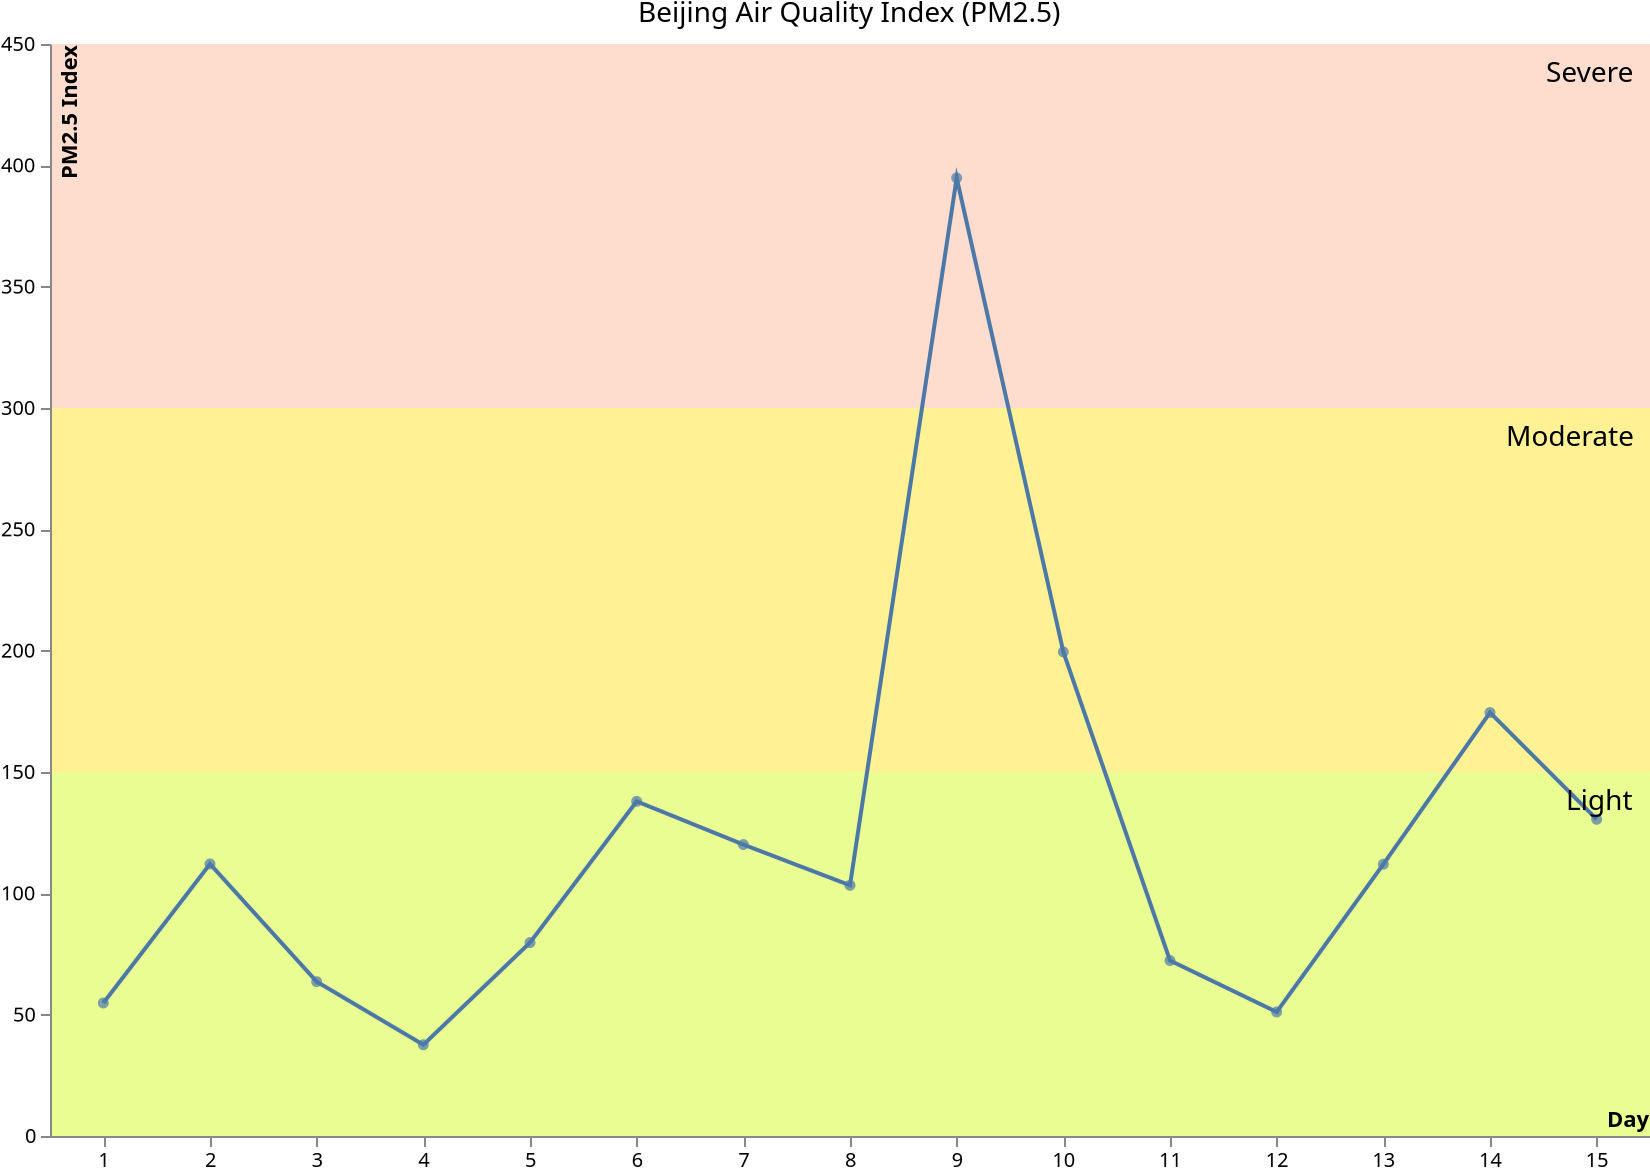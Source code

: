 {"$schema":"https://vega.github.io/schema/vega-lite/v4.json","description":"The PM2.5 value of Beijing observed 15 days, highlighting the days when PM2.5 level is hazardous to human health. Data source https://chartaccent.github.io/chartaccent.html","width":825,"height":585,"padding":0,"autosize":"fit","view":{"stroke":null},"datasets":{"values":[{"Day":1, "Value":54.8, "_index_":0},{"Day":2, "Value":112.1, "_index_":1},{"Day":3, "Value":63.6, "_index_":2},{"Day":4, "Value":37.6, "_index_":3},{"Day":5, "Value":79.7, "_index_":4},{"Day":6, "Value":137.9, "_index_":5},{"Day":7, "Value":120.1, "_index_":6},{"Day":8, "Value":103.3, "_index_":7},{"Day":9, "Value":394.8, "_index_":8},{"Day":10, "Value":199.5, "_index_":9},{"Day":11, "Value":72.3, "_index_":10},{"Day":12, "Value":51.1, "_index_":11},{"Day":13, "Value":112, "_index_":12},{"Day":14, "Value":174.5, "_index_":13},{"Day":15, "Value":130.5, "_index_":14}],"annotations":[{"min":300, "max":450, "Threshold":"Severe", "_index_":0},{"min":150, "max":300, "Threshold":"Moderate", "_index_":1},{"min":0, "max":150, "Threshold":"Light", "_index_":2}]},"layer":[{"data":{"name":"annotations"},"encoding":{"y":{"field":"max","type":"quantitative","axis":{"title":"PM2.5 Index","titleY":0,"titleAlign":"right","titleX":15,"zindex":1,"grid":false}},"y2":{"field":"min", "type":"quantitative"},"x":{"value":"width", "axis":{"labelAngle":0}},"x2":{"value":0},"fill":{"field":"Threshold","type":"nominal","scale":{"range":["#EAFD93", "#FFF194", "#FEDDCE"]},"legend":false}},"layer":[{"mark":{"type":"bar"}}]},{"data":{"name":"values"},"encoding":{"y":{"field":"Value", "type":"quantitative"},"x":{"field":"Day", "type":"nominal", "axis":{"labelAngle":0, "titleX":800, "titleAlign":"right", "titleY":-14, "zindex":1}}},"layer":[{"mark":{"type":"line"}}]},{"data":{"name":"values"},"encoding":{"y":{"field":"Value", "type":"quantitative"},"x":{"field":"Day", "type":"nominal"}},"layer":[{"mark":{"type":"circle"}}]},{"data":{"name":"annotations"},"encoding":{"y":{"field":"max", "type":"quantitative"},"x":{"value":"width"},"x2":{"value":0},"text":{"field":"Threshold", "type":"nominal"}},"layer":[{"mark":{"type":"text","align":"right","dx":-8,"dy":15,"fontSize":14}}]},{"layer":[]},{"data":{"name":"_data_1", "values":[{"name":"default"}]},"encoding":{"text":{"value":"Beijing Air Quality Index (PM2.5)"}},"layer":[{"mark":{"type":"text", "dx":0, "y":0, "dy":-15, "fontSize":14}}]}]}